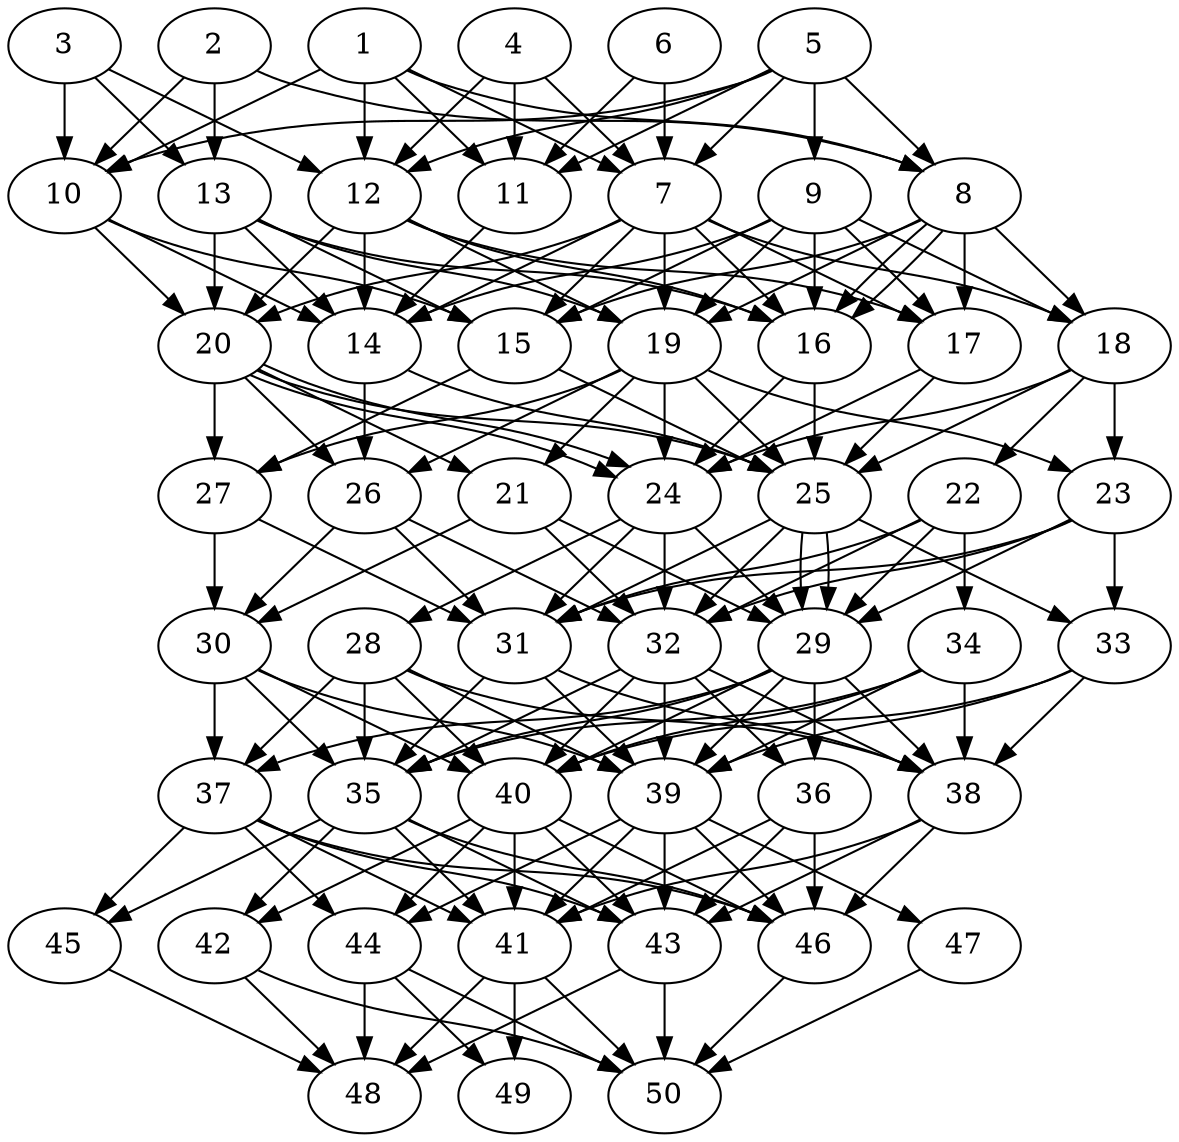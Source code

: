 // DAG automatically generated by daggen at Thu Oct  3 14:07:57 2019
// ./daggen --dot -n 50 --ccr 0.3 --fat 0.5 --regular 0.9 --density 0.9 --mindata 5242880 --maxdata 52428800 
digraph G {
  1 [size="27709440", alpha="0.04", expect_size="8312832"] 
  1 -> 7 [size ="8312832"]
  1 -> 8 [size ="8312832"]
  1 -> 10 [size ="8312832"]
  1 -> 11 [size ="8312832"]
  1 -> 12 [size ="8312832"]
  2 [size="34263040", alpha="0.04", expect_size="10278912"] 
  2 -> 8 [size ="10278912"]
  2 -> 10 [size ="10278912"]
  2 -> 13 [size ="10278912"]
  3 [size="62641493", alpha="0.11", expect_size="18792448"] 
  3 -> 10 [size ="18792448"]
  3 -> 12 [size ="18792448"]
  3 -> 13 [size ="18792448"]
  4 [size="141141333", alpha="0.10", expect_size="42342400"] 
  4 -> 7 [size ="42342400"]
  4 -> 11 [size ="42342400"]
  4 -> 12 [size ="42342400"]
  5 [size="154152960", alpha="0.14", expect_size="46245888"] 
  5 -> 7 [size ="46245888"]
  5 -> 8 [size ="46245888"]
  5 -> 9 [size ="46245888"]
  5 -> 10 [size ="46245888"]
  5 -> 11 [size ="46245888"]
  5 -> 12 [size ="46245888"]
  6 [size="56026453", alpha="0.07", expect_size="16807936"] 
  6 -> 7 [size ="16807936"]
  6 -> 11 [size ="16807936"]
  7 [size="46243840", alpha="0.15", expect_size="13873152"] 
  7 -> 14 [size ="13873152"]
  7 -> 15 [size ="13873152"]
  7 -> 16 [size ="13873152"]
  7 -> 17 [size ="13873152"]
  7 -> 18 [size ="13873152"]
  7 -> 19 [size ="13873152"]
  7 -> 20 [size ="13873152"]
  8 [size="156907520", alpha="0.20", expect_size="47072256"] 
  8 -> 15 [size ="47072256"]
  8 -> 16 [size ="47072256"]
  8 -> 16 [size ="47072256"]
  8 -> 17 [size ="47072256"]
  8 -> 18 [size ="47072256"]
  8 -> 19 [size ="47072256"]
  9 [size="112817493", alpha="0.15", expect_size="33845248"] 
  9 -> 14 [size ="33845248"]
  9 -> 15 [size ="33845248"]
  9 -> 16 [size ="33845248"]
  9 -> 17 [size ="33845248"]
  9 -> 18 [size ="33845248"]
  9 -> 19 [size ="33845248"]
  10 [size="98088960", alpha="0.07", expect_size="29426688"] 
  10 -> 14 [size ="29426688"]
  10 -> 15 [size ="29426688"]
  10 -> 20 [size ="29426688"]
  11 [size="75328853", alpha="0.03", expect_size="22598656"] 
  11 -> 14 [size ="22598656"]
  12 [size="104209067", alpha="0.12", expect_size="31262720"] 
  12 -> 14 [size ="31262720"]
  12 -> 16 [size ="31262720"]
  12 -> 17 [size ="31262720"]
  12 -> 19 [size ="31262720"]
  12 -> 20 [size ="31262720"]
  13 [size="138560853", alpha="0.16", expect_size="41568256"] 
  13 -> 14 [size ="41568256"]
  13 -> 15 [size ="41568256"]
  13 -> 16 [size ="41568256"]
  13 -> 19 [size ="41568256"]
  13 -> 20 [size ="41568256"]
  14 [size="69720747", alpha="0.10", expect_size="20916224"] 
  14 -> 25 [size ="20916224"]
  14 -> 26 [size ="20916224"]
  15 [size="147496960", alpha="0.17", expect_size="44249088"] 
  15 -> 25 [size ="44249088"]
  15 -> 27 [size ="44249088"]
  16 [size="102669653", alpha="0.11", expect_size="30800896"] 
  16 -> 24 [size ="30800896"]
  16 -> 25 [size ="30800896"]
  17 [size="161382400", alpha="0.03", expect_size="48414720"] 
  17 -> 24 [size ="48414720"]
  17 -> 25 [size ="48414720"]
  18 [size="121043627", alpha="0.09", expect_size="36313088"] 
  18 -> 22 [size ="36313088"]
  18 -> 23 [size ="36313088"]
  18 -> 24 [size ="36313088"]
  18 -> 25 [size ="36313088"]
  19 [size="120367787", alpha="0.13", expect_size="36110336"] 
  19 -> 21 [size ="36110336"]
  19 -> 23 [size ="36110336"]
  19 -> 24 [size ="36110336"]
  19 -> 25 [size ="36110336"]
  19 -> 26 [size ="36110336"]
  19 -> 27 [size ="36110336"]
  20 [size="82288640", alpha="0.02", expect_size="24686592"] 
  20 -> 21 [size ="24686592"]
  20 -> 24 [size ="24686592"]
  20 -> 24 [size ="24686592"]
  20 -> 25 [size ="24686592"]
  20 -> 26 [size ="24686592"]
  20 -> 27 [size ="24686592"]
  21 [size="136072533", alpha="0.14", expect_size="40821760"] 
  21 -> 29 [size ="40821760"]
  21 -> 30 [size ="40821760"]
  21 -> 32 [size ="40821760"]
  22 [size="161003520", alpha="0.07", expect_size="48301056"] 
  22 -> 29 [size ="48301056"]
  22 -> 31 [size ="48301056"]
  22 -> 32 [size ="48301056"]
  22 -> 34 [size ="48301056"]
  23 [size="100232533", alpha="0.06", expect_size="30069760"] 
  23 -> 29 [size ="30069760"]
  23 -> 31 [size ="30069760"]
  23 -> 32 [size ="30069760"]
  23 -> 33 [size ="30069760"]
  24 [size="66225493", alpha="0.00", expect_size="19867648"] 
  24 -> 28 [size ="19867648"]
  24 -> 29 [size ="19867648"]
  24 -> 31 [size ="19867648"]
  24 -> 32 [size ="19867648"]
  25 [size="147602773", alpha="0.13", expect_size="44280832"] 
  25 -> 29 [size ="44280832"]
  25 -> 29 [size ="44280832"]
  25 -> 31 [size ="44280832"]
  25 -> 32 [size ="44280832"]
  25 -> 33 [size ="44280832"]
  26 [size="121159680", alpha="0.10", expect_size="36347904"] 
  26 -> 30 [size ="36347904"]
  26 -> 31 [size ="36347904"]
  26 -> 32 [size ="36347904"]
  27 [size="54091093", alpha="0.10", expect_size="16227328"] 
  27 -> 30 [size ="16227328"]
  27 -> 31 [size ="16227328"]
  28 [size="75977387", alpha="0.09", expect_size="22793216"] 
  28 -> 35 [size ="22793216"]
  28 -> 37 [size ="22793216"]
  28 -> 38 [size ="22793216"]
  28 -> 39 [size ="22793216"]
  28 -> 40 [size ="22793216"]
  29 [size="145619627", alpha="0.19", expect_size="43685888"] 
  29 -> 35 [size ="43685888"]
  29 -> 36 [size ="43685888"]
  29 -> 37 [size ="43685888"]
  29 -> 38 [size ="43685888"]
  29 -> 39 [size ="43685888"]
  29 -> 40 [size ="43685888"]
  30 [size="87473493", alpha="0.20", expect_size="26242048"] 
  30 -> 35 [size ="26242048"]
  30 -> 37 [size ="26242048"]
  30 -> 39 [size ="26242048"]
  30 -> 40 [size ="26242048"]
  31 [size="106407253", alpha="0.08", expect_size="31922176"] 
  31 -> 35 [size ="31922176"]
  31 -> 38 [size ="31922176"]
  31 -> 39 [size ="31922176"]
  32 [size="55364267", alpha="0.07", expect_size="16609280"] 
  32 -> 35 [size ="16609280"]
  32 -> 36 [size ="16609280"]
  32 -> 38 [size ="16609280"]
  32 -> 39 [size ="16609280"]
  32 -> 40 [size ="16609280"]
  33 [size="108417707", alpha="0.02", expect_size="32525312"] 
  33 -> 38 [size ="32525312"]
  33 -> 39 [size ="32525312"]
  33 -> 40 [size ="32525312"]
  34 [size="153453227", alpha="0.03", expect_size="46035968"] 
  34 -> 35 [size ="46035968"]
  34 -> 38 [size ="46035968"]
  34 -> 39 [size ="46035968"]
  34 -> 40 [size ="46035968"]
  35 [size="156846080", alpha="0.00", expect_size="47053824"] 
  35 -> 41 [size ="47053824"]
  35 -> 42 [size ="47053824"]
  35 -> 43 [size ="47053824"]
  35 -> 45 [size ="47053824"]
  35 -> 46 [size ="47053824"]
  36 [size="97986560", alpha="0.09", expect_size="29395968"] 
  36 -> 41 [size ="29395968"]
  36 -> 43 [size ="29395968"]
  36 -> 46 [size ="29395968"]
  37 [size="172718080", alpha="0.16", expect_size="51815424"] 
  37 -> 41 [size ="51815424"]
  37 -> 43 [size ="51815424"]
  37 -> 44 [size ="51815424"]
  37 -> 45 [size ="51815424"]
  37 -> 46 [size ="51815424"]
  38 [size="95238827", alpha="0.16", expect_size="28571648"] 
  38 -> 41 [size ="28571648"]
  38 -> 43 [size ="28571648"]
  38 -> 46 [size ="28571648"]
  39 [size="162263040", alpha="0.09", expect_size="48678912"] 
  39 -> 41 [size ="48678912"]
  39 -> 43 [size ="48678912"]
  39 -> 44 [size ="48678912"]
  39 -> 46 [size ="48678912"]
  39 -> 47 [size ="48678912"]
  40 [size="154565973", alpha="0.10", expect_size="46369792"] 
  40 -> 41 [size ="46369792"]
  40 -> 42 [size ="46369792"]
  40 -> 43 [size ="46369792"]
  40 -> 44 [size ="46369792"]
  40 -> 46 [size ="46369792"]
  41 [size="152756907", alpha="0.07", expect_size="45827072"] 
  41 -> 48 [size ="45827072"]
  41 -> 49 [size ="45827072"]
  41 -> 50 [size ="45827072"]
  42 [size="57408853", alpha="0.01", expect_size="17222656"] 
  42 -> 48 [size ="17222656"]
  42 -> 50 [size ="17222656"]
  43 [size="112537600", alpha="0.07", expect_size="33761280"] 
  43 -> 48 [size ="33761280"]
  43 -> 50 [size ="33761280"]
  44 [size="124661760", alpha="0.18", expect_size="37398528"] 
  44 -> 48 [size ="37398528"]
  44 -> 49 [size ="37398528"]
  44 -> 50 [size ="37398528"]
  45 [size="146022400", alpha="0.06", expect_size="43806720"] 
  45 -> 48 [size ="43806720"]
  46 [size="149360640", alpha="0.07", expect_size="44808192"] 
  46 -> 50 [size ="44808192"]
  47 [size="62586880", alpha="0.13", expect_size="18776064"] 
  47 -> 50 [size ="18776064"]
  48 [size="29603840", alpha="0.06", expect_size="8881152"] 
  49 [size="153989120", alpha="0.15", expect_size="46196736"] 
  50 [size="66768213", alpha="0.14", expect_size="20030464"] 
}
